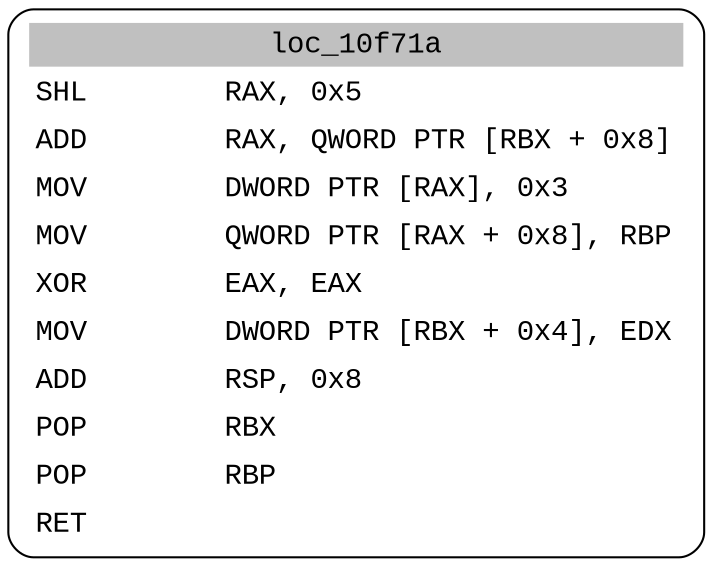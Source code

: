 digraph asm_graph {
1941 [
shape="Mrecord" fontname="Courier New"label =<<table border="0" cellborder="0" cellpadding="3"><tr><td align="center" colspan="2" bgcolor="grey">loc_10f71a</td></tr><tr><td align="left">SHL        RAX, 0x5</td></tr><tr><td align="left">ADD        RAX, QWORD PTR [RBX + 0x8]</td></tr><tr><td align="left">MOV        DWORD PTR [RAX], 0x3</td></tr><tr><td align="left">MOV        QWORD PTR [RAX + 0x8], RBP</td></tr><tr><td align="left">XOR        EAX, EAX</td></tr><tr><td align="left">MOV        DWORD PTR [RBX + 0x4], EDX</td></tr><tr><td align="left">ADD        RSP, 0x8</td></tr><tr><td align="left">POP        RBX</td></tr><tr><td align="left">POP        RBP</td></tr><tr><td align="left">RET        </td></tr></table>> ];
}